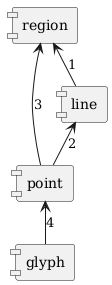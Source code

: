 @startuml top_level_modules
skinparam ranksep 25
skinparam componentStyle uml1
skinparam defaultFontName DejaVu Serif

component "region" as reg
component "line" as line
component "point" as pts
component "glyph" as gly

line -u-> reg : 1
pts -u-> line : 2
pts -u-> reg : 3
gly -u-> pts : 4

@enduml